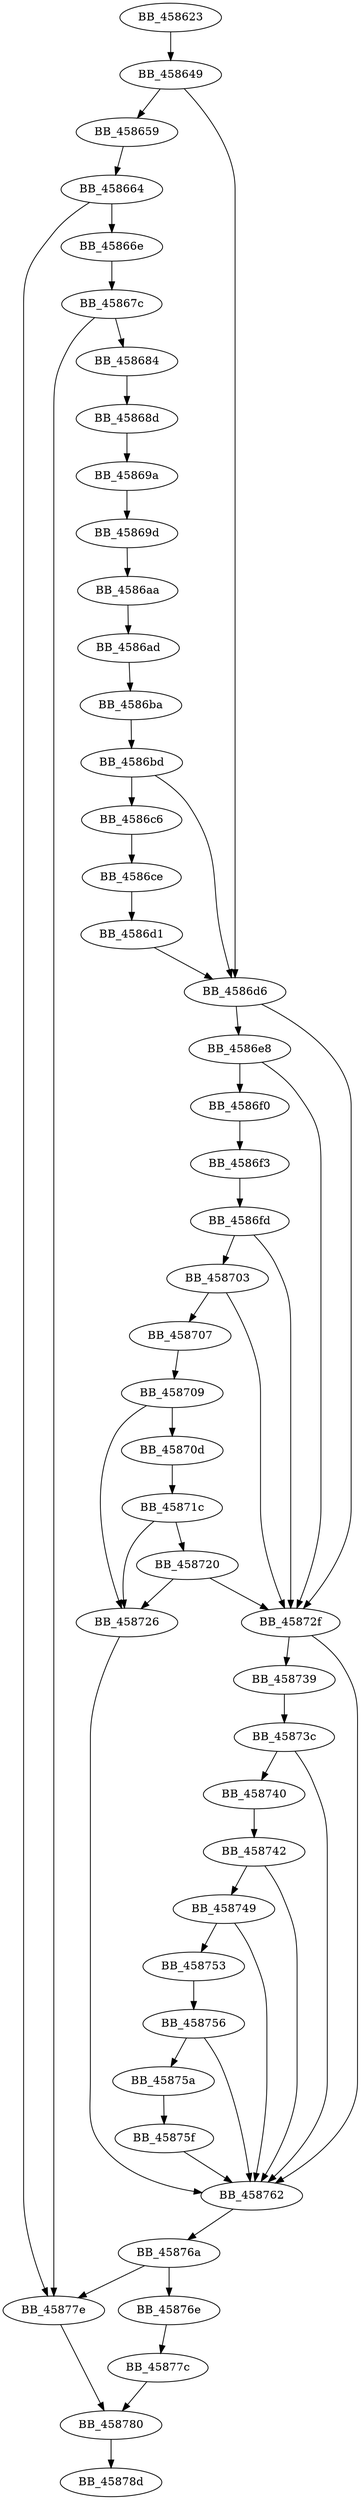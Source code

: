 DiGraph sub_458623{
BB_458623->BB_458649
BB_458649->BB_458659
BB_458649->BB_4586d6
BB_458659->BB_458664
BB_458664->BB_45866e
BB_458664->BB_45877e
BB_45866e->BB_45867c
BB_45867c->BB_458684
BB_45867c->BB_45877e
BB_458684->BB_45868d
BB_45868d->BB_45869a
BB_45869a->BB_45869d
BB_45869d->BB_4586aa
BB_4586aa->BB_4586ad
BB_4586ad->BB_4586ba
BB_4586ba->BB_4586bd
BB_4586bd->BB_4586c6
BB_4586bd->BB_4586d6
BB_4586c6->BB_4586ce
BB_4586ce->BB_4586d1
BB_4586d1->BB_4586d6
BB_4586d6->BB_4586e8
BB_4586d6->BB_45872f
BB_4586e8->BB_4586f0
BB_4586e8->BB_45872f
BB_4586f0->BB_4586f3
BB_4586f3->BB_4586fd
BB_4586fd->BB_458703
BB_4586fd->BB_45872f
BB_458703->BB_458707
BB_458703->BB_45872f
BB_458707->BB_458709
BB_458709->BB_45870d
BB_458709->BB_458726
BB_45870d->BB_45871c
BB_45871c->BB_458720
BB_45871c->BB_458726
BB_458720->BB_458726
BB_458720->BB_45872f
BB_458726->BB_458762
BB_45872f->BB_458739
BB_45872f->BB_458762
BB_458739->BB_45873c
BB_45873c->BB_458740
BB_45873c->BB_458762
BB_458740->BB_458742
BB_458742->BB_458749
BB_458742->BB_458762
BB_458749->BB_458753
BB_458749->BB_458762
BB_458753->BB_458756
BB_458756->BB_45875a
BB_458756->BB_458762
BB_45875a->BB_45875f
BB_45875f->BB_458762
BB_458762->BB_45876a
BB_45876a->BB_45876e
BB_45876a->BB_45877e
BB_45876e->BB_45877c
BB_45877c->BB_458780
BB_45877e->BB_458780
BB_458780->BB_45878d
}
